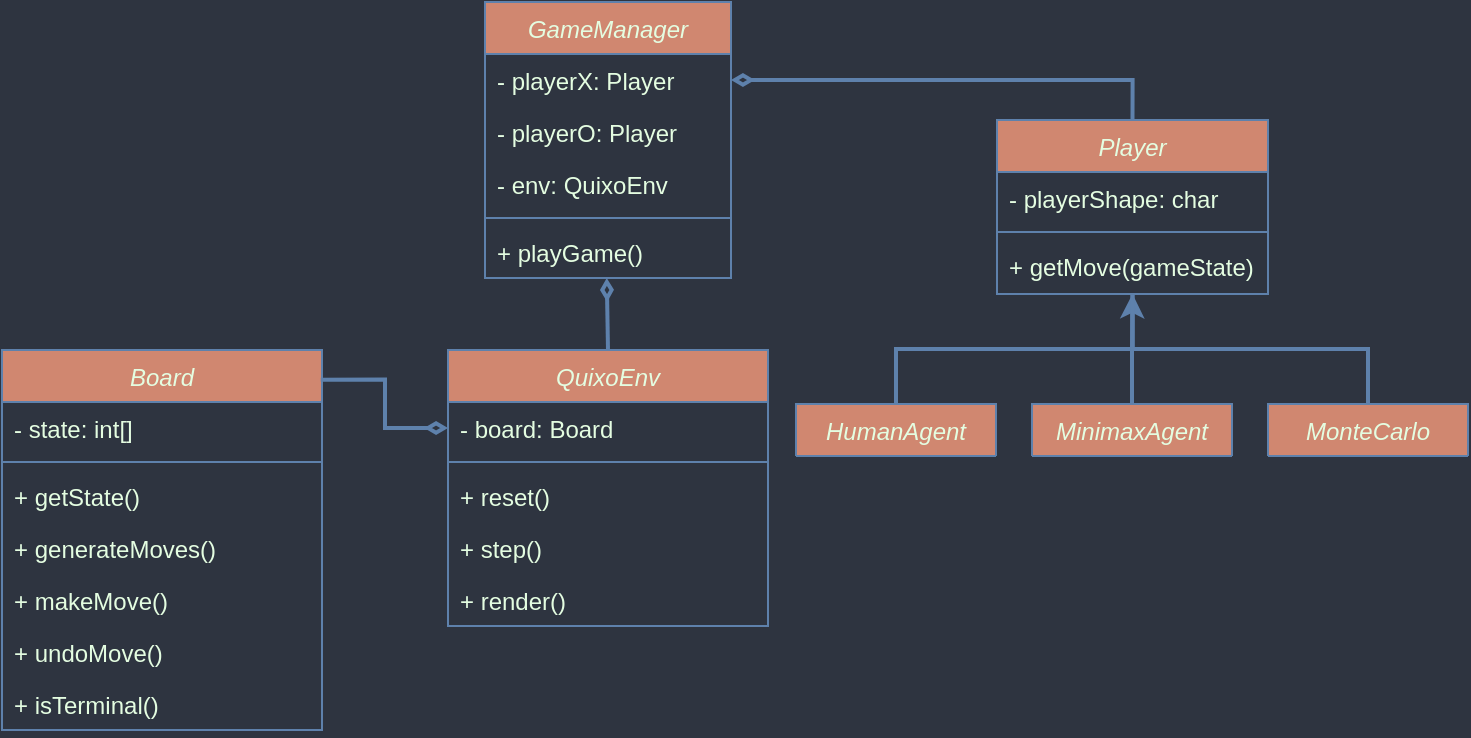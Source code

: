 <mxfile version="21.6.2" type="device">
  <diagram id="C5RBs43oDa-KdzZeNtuy" name="Page-1">
    <mxGraphModel dx="1470" dy="877" grid="0" gridSize="10" guides="1" tooltips="1" connect="1" arrows="1" fold="1" page="0" pageScale="1" pageWidth="827" pageHeight="1169" background="#2E3440" math="0" shadow="0">
      <root>
        <mxCell id="WIyWlLk6GJQsqaUBKTNV-0" />
        <mxCell id="WIyWlLk6GJQsqaUBKTNV-1" parent="WIyWlLk6GJQsqaUBKTNV-0" />
        <mxCell id="zkfFHV4jXpPFQw0GAbJ--0" value="Board" style="swimlane;fontStyle=2;align=center;verticalAlign=top;childLayout=stackLayout;horizontal=1;startSize=26;horizontalStack=0;resizeParent=1;resizeLast=0;collapsible=1;marginBottom=0;rounded=0;shadow=0;strokeWidth=1;labelBackgroundColor=none;fillColor=#D08770;strokeColor=#5E81AC;fontColor=#E4FDE1;" parent="WIyWlLk6GJQsqaUBKTNV-1" vertex="1">
          <mxGeometry x="-13" y="55" width="160" height="190" as="geometry">
            <mxRectangle x="110" y="57" width="160" height="26" as="alternateBounds" />
          </mxGeometry>
        </mxCell>
        <mxCell id="zkfFHV4jXpPFQw0GAbJ--2" value="- state: int[]" style="text;align=left;verticalAlign=top;spacingLeft=4;spacingRight=4;overflow=hidden;rotatable=0;points=[[0,0.5],[1,0.5]];portConstraint=eastwest;rounded=0;shadow=0;html=0;labelBackgroundColor=none;fontColor=#E4FDE1;" parent="zkfFHV4jXpPFQw0GAbJ--0" vertex="1">
          <mxGeometry y="26" width="160" height="26" as="geometry" />
        </mxCell>
        <mxCell id="zkfFHV4jXpPFQw0GAbJ--4" value="" style="line;html=1;strokeWidth=1;align=left;verticalAlign=middle;spacingTop=-1;spacingLeft=3;spacingRight=3;rotatable=0;labelPosition=right;points=[];portConstraint=eastwest;labelBackgroundColor=none;fillColor=#F45B69;strokeColor=#5E81AC;fontColor=#E4FDE1;" parent="zkfFHV4jXpPFQw0GAbJ--0" vertex="1">
          <mxGeometry y="52" width="160" height="8" as="geometry" />
        </mxCell>
        <mxCell id="bQTcI2HWRLcwi5GpzZCF-45" value="+ getState()" style="text;align=left;verticalAlign=top;spacingLeft=4;spacingRight=4;overflow=hidden;rotatable=0;points=[[0,0.5],[1,0.5]];portConstraint=eastwest;rounded=0;shadow=0;html=0;labelBackgroundColor=none;fontColor=#E4FDE1;" parent="zkfFHV4jXpPFQw0GAbJ--0" vertex="1">
          <mxGeometry y="60" width="160" height="26" as="geometry" />
        </mxCell>
        <mxCell id="bQTcI2HWRLcwi5GpzZCF-0" value="+ generateMoves()" style="text;align=left;verticalAlign=top;spacingLeft=4;spacingRight=4;overflow=hidden;rotatable=0;points=[[0,0.5],[1,0.5]];portConstraint=eastwest;rounded=0;shadow=0;html=0;labelBackgroundColor=none;fontColor=#E4FDE1;" parent="zkfFHV4jXpPFQw0GAbJ--0" vertex="1">
          <mxGeometry y="86" width="160" height="26" as="geometry" />
        </mxCell>
        <mxCell id="bQTcI2HWRLcwi5GpzZCF-34" value="+ makeMove()" style="text;align=left;verticalAlign=top;spacingLeft=4;spacingRight=4;overflow=hidden;rotatable=0;points=[[0,0.5],[1,0.5]];portConstraint=eastwest;rounded=0;shadow=0;html=0;labelBackgroundColor=none;fontColor=#E4FDE1;" parent="zkfFHV4jXpPFQw0GAbJ--0" vertex="1">
          <mxGeometry y="112" width="160" height="26" as="geometry" />
        </mxCell>
        <mxCell id="bQTcI2HWRLcwi5GpzZCF-3" value="+ undoMove()" style="text;align=left;verticalAlign=top;spacingLeft=4;spacingRight=4;overflow=hidden;rotatable=0;points=[[0,0.5],[1,0.5]];portConstraint=eastwest;rounded=0;shadow=0;html=0;labelBackgroundColor=none;fontColor=#E4FDE1;" parent="zkfFHV4jXpPFQw0GAbJ--0" vertex="1">
          <mxGeometry y="138" width="160" height="26" as="geometry" />
        </mxCell>
        <mxCell id="bQTcI2HWRLcwi5GpzZCF-1" value="+ isTerminal()" style="text;align=left;verticalAlign=top;spacingLeft=4;spacingRight=4;overflow=hidden;rotatable=0;points=[[0,0.5],[1,0.5]];portConstraint=eastwest;rounded=0;shadow=0;html=0;labelBackgroundColor=none;fontColor=#E4FDE1;" parent="zkfFHV4jXpPFQw0GAbJ--0" vertex="1">
          <mxGeometry y="164" width="160" height="26" as="geometry" />
        </mxCell>
        <mxCell id="bQTcI2HWRLcwi5GpzZCF-43" style="edgeStyle=orthogonalEdgeStyle;rounded=0;orthogonalLoop=1;jettySize=auto;html=1;exitX=0.5;exitY=0;exitDx=0;exitDy=0;entryX=1;entryY=0.5;entryDx=0;entryDy=0;strokeColor=#5E81AC;fontColor=#E4FDE1;fillColor=#F45B69;endArrow=diamondThin;endFill=0;strokeWidth=2;" parent="WIyWlLk6GJQsqaUBKTNV-1" source="bQTcI2HWRLcwi5GpzZCF-4" target="bQTcI2HWRLcwi5GpzZCF-36" edge="1">
          <mxGeometry relative="1" as="geometry" />
        </mxCell>
        <mxCell id="bQTcI2HWRLcwi5GpzZCF-4" value="Player" style="swimlane;fontStyle=2;align=center;verticalAlign=top;childLayout=stackLayout;horizontal=1;startSize=26;horizontalStack=0;resizeParent=1;resizeLast=0;collapsible=1;marginBottom=0;rounded=0;shadow=0;strokeWidth=1;labelBackgroundColor=none;fillColor=#D08770;strokeColor=#5E81AC;fontColor=#E4FDE1;" parent="WIyWlLk6GJQsqaUBKTNV-1" vertex="1">
          <mxGeometry x="484.5" y="-60" width="135.5" height="87" as="geometry">
            <mxRectangle x="110" y="57" width="160" height="26" as="alternateBounds" />
          </mxGeometry>
        </mxCell>
        <mxCell id="bQTcI2HWRLcwi5GpzZCF-30" value="- playerShape: char" style="text;align=left;verticalAlign=top;spacingLeft=4;spacingRight=4;overflow=hidden;rotatable=0;points=[[0,0.5],[1,0.5]];portConstraint=eastwest;rounded=0;shadow=0;html=0;labelBackgroundColor=none;fontColor=#E4FDE1;" parent="bQTcI2HWRLcwi5GpzZCF-4" vertex="1">
          <mxGeometry y="26" width="135.5" height="26" as="geometry" />
        </mxCell>
        <mxCell id="bQTcI2HWRLcwi5GpzZCF-6" value="" style="line;html=1;strokeWidth=1;align=left;verticalAlign=middle;spacingTop=-1;spacingLeft=3;spacingRight=3;rotatable=0;labelPosition=right;points=[];portConstraint=eastwest;labelBackgroundColor=none;fillColor=#F45B69;strokeColor=#5E81AC;fontColor=#E4FDE1;" parent="bQTcI2HWRLcwi5GpzZCF-4" vertex="1">
          <mxGeometry y="52" width="135.5" height="8" as="geometry" />
        </mxCell>
        <mxCell id="bQTcI2HWRLcwi5GpzZCF-9" value="+ getMove(gameState)" style="text;align=left;verticalAlign=top;spacingLeft=4;spacingRight=4;overflow=hidden;rotatable=0;points=[[0,0.5],[1,0.5]];portConstraint=eastwest;rounded=0;shadow=0;html=0;labelBackgroundColor=none;fontColor=#E4FDE1;" parent="bQTcI2HWRLcwi5GpzZCF-4" vertex="1">
          <mxGeometry y="60" width="135.5" height="26" as="geometry" />
        </mxCell>
        <mxCell id="bQTcI2HWRLcwi5GpzZCF-22" style="edgeStyle=orthogonalEdgeStyle;rounded=0;orthogonalLoop=1;jettySize=auto;html=1;exitX=0.5;exitY=0;exitDx=0;exitDy=0;entryX=0.5;entryY=1;entryDx=0;entryDy=0;endArrow=none;endFill=0;labelBackgroundColor=none;strokeColor=#5E81AC;fontColor=default;strokeWidth=2;" parent="WIyWlLk6GJQsqaUBKTNV-1" source="bQTcI2HWRLcwi5GpzZCF-14" target="bQTcI2HWRLcwi5GpzZCF-4" edge="1">
          <mxGeometry relative="1" as="geometry">
            <mxPoint x="552" y="96" as="targetPoint" />
          </mxGeometry>
        </mxCell>
        <mxCell id="bQTcI2HWRLcwi5GpzZCF-14" value="HumanAgent" style="swimlane;fontStyle=2;align=center;verticalAlign=top;childLayout=stackLayout;horizontal=1;startSize=26;horizontalStack=0;resizeParent=1;resizeLast=0;collapsible=1;marginBottom=0;rounded=0;shadow=0;strokeWidth=1;labelBackgroundColor=none;fillColor=#D08770;strokeColor=#5E81AC;fontColor=#E4FDE1;" parent="WIyWlLk6GJQsqaUBKTNV-1" vertex="1" collapsed="1">
          <mxGeometry x="384" y="82" width="100" height="26" as="geometry">
            <mxRectangle x="404" y="230" width="100" height="34" as="alternateBounds" />
          </mxGeometry>
        </mxCell>
        <mxCell id="bQTcI2HWRLcwi5GpzZCF-16" value="" style="line;html=1;strokeWidth=1;align=left;verticalAlign=middle;spacingTop=-1;spacingLeft=3;spacingRight=3;rotatable=0;labelPosition=right;points=[];portConstraint=eastwest;labelBackgroundColor=none;fillColor=#F45B69;strokeColor=none;fontColor=#E4FDE1;" parent="bQTcI2HWRLcwi5GpzZCF-14" vertex="1">
          <mxGeometry y="26" width="100" height="8" as="geometry" />
        </mxCell>
        <mxCell id="bQTcI2HWRLcwi5GpzZCF-23" style="edgeStyle=orthogonalEdgeStyle;rounded=0;orthogonalLoop=1;jettySize=auto;html=1;exitX=0.5;exitY=0;exitDx=0;exitDy=0;strokeColor=#5E81AC;endArrow=classic;endFill=1;entryX=0.5;entryY=1;entryDx=0;entryDy=0;labelBackgroundColor=none;fontColor=default;strokeWidth=2;" parent="WIyWlLk6GJQsqaUBKTNV-1" source="bQTcI2HWRLcwi5GpzZCF-18" target="bQTcI2HWRLcwi5GpzZCF-4" edge="1">
          <mxGeometry relative="1" as="geometry">
            <mxPoint x="573" y="99" as="targetPoint" />
          </mxGeometry>
        </mxCell>
        <mxCell id="bQTcI2HWRLcwi5GpzZCF-18" value="MinimaxAgent" style="swimlane;fontStyle=2;align=center;verticalAlign=top;childLayout=stackLayout;horizontal=1;startSize=26;horizontalStack=0;resizeParent=1;resizeLast=0;collapsible=1;marginBottom=0;rounded=0;shadow=0;strokeWidth=1;labelBackgroundColor=none;fillColor=#D08770;strokeColor=#5E81AC;fontColor=#E4FDE1;" parent="WIyWlLk6GJQsqaUBKTNV-1" vertex="1" collapsed="1">
          <mxGeometry x="502" y="82" width="100" height="26" as="geometry">
            <mxRectangle x="523.25" y="230" width="100" height="34" as="alternateBounds" />
          </mxGeometry>
        </mxCell>
        <mxCell id="bQTcI2HWRLcwi5GpzZCF-20" value="" style="line;html=1;strokeWidth=1;align=left;verticalAlign=middle;spacingTop=-1;spacingLeft=3;spacingRight=3;rotatable=0;labelPosition=right;points=[];portConstraint=eastwest;labelBackgroundColor=none;fillColor=#F45B69;strokeColor=none;fontColor=#E4FDE1;" parent="bQTcI2HWRLcwi5GpzZCF-18" vertex="1">
          <mxGeometry y="26" width="100" height="8" as="geometry" />
        </mxCell>
        <mxCell id="bQTcI2HWRLcwi5GpzZCF-24" style="edgeStyle=orthogonalEdgeStyle;rounded=0;orthogonalLoop=1;jettySize=auto;html=1;exitX=0.5;exitY=0;exitDx=0;exitDy=0;strokeColor=#5E81AC;endArrow=none;endFill=0;entryX=0.5;entryY=1;entryDx=0;entryDy=0;labelBackgroundColor=none;fontColor=default;strokeWidth=2;" parent="WIyWlLk6GJQsqaUBKTNV-1" source="bQTcI2HWRLcwi5GpzZCF-25" target="bQTcI2HWRLcwi5GpzZCF-4" edge="1">
          <mxGeometry relative="1" as="geometry">
            <mxPoint x="713" y="41" as="targetPoint" />
          </mxGeometry>
        </mxCell>
        <mxCell id="bQTcI2HWRLcwi5GpzZCF-25" value="MonteCarlo" style="swimlane;fontStyle=2;align=center;verticalAlign=top;childLayout=stackLayout;horizontal=1;startSize=26;horizontalStack=0;resizeParent=1;resizeLast=0;collapsible=1;marginBottom=0;rounded=0;shadow=0;strokeWidth=1;labelBackgroundColor=none;fillColor=#D08770;strokeColor=#5E81AC;fontColor=#E4FDE1;" parent="WIyWlLk6GJQsqaUBKTNV-1" vertex="1" collapsed="1">
          <mxGeometry x="620" y="82" width="100" height="26" as="geometry">
            <mxRectangle x="643" y="230" width="97" height="34" as="alternateBounds" />
          </mxGeometry>
        </mxCell>
        <mxCell id="bQTcI2HWRLcwi5GpzZCF-26" value="" style="line;html=1;strokeWidth=1;align=left;verticalAlign=middle;spacingTop=-1;spacingLeft=3;spacingRight=3;rotatable=0;labelPosition=right;points=[];portConstraint=eastwest;labelBackgroundColor=none;fillColor=#F45B69;strokeColor=none;fontColor=#E4FDE1;" parent="bQTcI2HWRLcwi5GpzZCF-25" vertex="1">
          <mxGeometry y="26" width="97" height="8" as="geometry" />
        </mxCell>
        <mxCell id="bQTcI2HWRLcwi5GpzZCF-35" value="GameManager" style="swimlane;fontStyle=2;align=center;verticalAlign=top;childLayout=stackLayout;horizontal=1;startSize=26;horizontalStack=0;resizeParent=1;resizeLast=0;collapsible=1;marginBottom=0;rounded=0;shadow=0;strokeWidth=1;labelBackgroundColor=none;fillColor=#D08770;strokeColor=#5E81AC;fontColor=#E4FDE1;" parent="WIyWlLk6GJQsqaUBKTNV-1" vertex="1">
          <mxGeometry x="228.5" y="-119" width="123" height="138" as="geometry">
            <mxRectangle x="110" y="57" width="160" height="26" as="alternateBounds" />
          </mxGeometry>
        </mxCell>
        <mxCell id="bQTcI2HWRLcwi5GpzZCF-36" value="- playerX: Player" style="text;align=left;verticalAlign=top;spacingLeft=4;spacingRight=4;overflow=hidden;rotatable=0;points=[[0,0.5],[1,0.5]];portConstraint=eastwest;rounded=0;shadow=0;html=0;labelBackgroundColor=none;fontColor=#E4FDE1;" parent="bQTcI2HWRLcwi5GpzZCF-35" vertex="1">
          <mxGeometry y="26" width="123" height="26" as="geometry" />
        </mxCell>
        <mxCell id="bQTcI2HWRLcwi5GpzZCF-39" value="- playerO: Player" style="text;align=left;verticalAlign=top;spacingLeft=4;spacingRight=4;overflow=hidden;rotatable=0;points=[[0,0.5],[1,0.5]];portConstraint=eastwest;rounded=0;shadow=0;html=0;labelBackgroundColor=none;fontColor=#E4FDE1;" parent="bQTcI2HWRLcwi5GpzZCF-35" vertex="1">
          <mxGeometry y="52" width="123" height="26" as="geometry" />
        </mxCell>
        <mxCell id="bQTcI2HWRLcwi5GpzZCF-40" value="- env: QuixoEnv" style="text;align=left;verticalAlign=top;spacingLeft=4;spacingRight=4;overflow=hidden;rotatable=0;points=[[0,0.5],[1,0.5]];portConstraint=eastwest;rounded=0;shadow=0;html=0;labelBackgroundColor=none;fontColor=#E4FDE1;" parent="bQTcI2HWRLcwi5GpzZCF-35" vertex="1">
          <mxGeometry y="78" width="123" height="26" as="geometry" />
        </mxCell>
        <mxCell id="bQTcI2HWRLcwi5GpzZCF-37" value="" style="line;html=1;strokeWidth=1;align=left;verticalAlign=middle;spacingTop=-1;spacingLeft=3;spacingRight=3;rotatable=0;labelPosition=right;points=[];portConstraint=eastwest;labelBackgroundColor=none;fillColor=#F45B69;strokeColor=#5E81AC;fontColor=#E4FDE1;" parent="bQTcI2HWRLcwi5GpzZCF-35" vertex="1">
          <mxGeometry y="104" width="123" height="8" as="geometry" />
        </mxCell>
        <mxCell id="bQTcI2HWRLcwi5GpzZCF-41" value="+ playGame()" style="text;align=left;verticalAlign=top;spacingLeft=4;spacingRight=4;overflow=hidden;rotatable=0;points=[[0,0.5],[1,0.5]];portConstraint=eastwest;rounded=0;shadow=0;html=0;labelBackgroundColor=none;fontColor=#E4FDE1;" parent="bQTcI2HWRLcwi5GpzZCF-35" vertex="1">
          <mxGeometry y="112" width="123" height="26" as="geometry" />
        </mxCell>
        <mxCell id="oc1LJvxSN1wgHtoVP_5k-1" value="QuixoEnv" style="swimlane;fontStyle=2;align=center;verticalAlign=top;childLayout=stackLayout;horizontal=1;startSize=26;horizontalStack=0;resizeParent=1;resizeLast=0;collapsible=1;marginBottom=0;rounded=0;shadow=0;strokeWidth=1;labelBackgroundColor=none;fillColor=#D08770;strokeColor=#5E81AC;fontColor=#E4FDE1;" vertex="1" parent="WIyWlLk6GJQsqaUBKTNV-1">
          <mxGeometry x="210" y="55" width="160" height="138" as="geometry">
            <mxRectangle x="110" y="57" width="160" height="26" as="alternateBounds" />
          </mxGeometry>
        </mxCell>
        <mxCell id="oc1LJvxSN1wgHtoVP_5k-2" value="- board: Board" style="text;align=left;verticalAlign=top;spacingLeft=4;spacingRight=4;overflow=hidden;rotatable=0;points=[[0,0.5],[1,0.5]];portConstraint=eastwest;rounded=0;shadow=0;html=0;labelBackgroundColor=none;fontColor=#E4FDE1;" vertex="1" parent="oc1LJvxSN1wgHtoVP_5k-1">
          <mxGeometry y="26" width="160" height="26" as="geometry" />
        </mxCell>
        <mxCell id="oc1LJvxSN1wgHtoVP_5k-3" value="" style="line;html=1;strokeWidth=1;align=left;verticalAlign=middle;spacingTop=-1;spacingLeft=3;spacingRight=3;rotatable=0;labelPosition=right;points=[];portConstraint=eastwest;labelBackgroundColor=none;fillColor=#F45B69;strokeColor=#5E81AC;fontColor=#E4FDE1;" vertex="1" parent="oc1LJvxSN1wgHtoVP_5k-1">
          <mxGeometry y="52" width="160" height="8" as="geometry" />
        </mxCell>
        <mxCell id="oc1LJvxSN1wgHtoVP_5k-4" value="+ reset()" style="text;align=left;verticalAlign=top;spacingLeft=4;spacingRight=4;overflow=hidden;rotatable=0;points=[[0,0.5],[1,0.5]];portConstraint=eastwest;rounded=0;shadow=0;html=0;labelBackgroundColor=none;fontColor=#E4FDE1;" vertex="1" parent="oc1LJvxSN1wgHtoVP_5k-1">
          <mxGeometry y="60" width="160" height="26" as="geometry" />
        </mxCell>
        <mxCell id="oc1LJvxSN1wgHtoVP_5k-5" value="+ step()" style="text;align=left;verticalAlign=top;spacingLeft=4;spacingRight=4;overflow=hidden;rotatable=0;points=[[0,0.5],[1,0.5]];portConstraint=eastwest;rounded=0;shadow=0;html=0;labelBackgroundColor=none;fontColor=#E4FDE1;" vertex="1" parent="oc1LJvxSN1wgHtoVP_5k-1">
          <mxGeometry y="86" width="160" height="26" as="geometry" />
        </mxCell>
        <mxCell id="oc1LJvxSN1wgHtoVP_5k-6" value="+ render()" style="text;align=left;verticalAlign=top;spacingLeft=4;spacingRight=4;overflow=hidden;rotatable=0;points=[[0,0.5],[1,0.5]];portConstraint=eastwest;rounded=0;shadow=0;html=0;labelBackgroundColor=none;fontColor=#E4FDE1;" vertex="1" parent="oc1LJvxSN1wgHtoVP_5k-1">
          <mxGeometry y="112" width="160" height="26" as="geometry" />
        </mxCell>
        <mxCell id="oc1LJvxSN1wgHtoVP_5k-11" style="edgeStyle=orthogonalEdgeStyle;rounded=0;orthogonalLoop=1;jettySize=auto;html=1;exitX=0.5;exitY=0;exitDx=0;exitDy=0;strokeColor=#5E81AC;fontColor=#E4FDE1;fillColor=#F45B69;endArrow=diamondThin;endFill=0;strokeWidth=2;entryX=0.495;entryY=1;entryDx=0;entryDy=0;entryPerimeter=0;" edge="1" parent="WIyWlLk6GJQsqaUBKTNV-1" source="oc1LJvxSN1wgHtoVP_5k-1" target="bQTcI2HWRLcwi5GpzZCF-41">
          <mxGeometry relative="1" as="geometry">
            <mxPoint x="518" y="259" as="sourcePoint" />
            <mxPoint x="288" y="28" as="targetPoint" />
          </mxGeometry>
        </mxCell>
        <mxCell id="oc1LJvxSN1wgHtoVP_5k-12" style="edgeStyle=orthogonalEdgeStyle;rounded=0;orthogonalLoop=1;jettySize=auto;html=1;exitX=0.996;exitY=0.078;exitDx=0;exitDy=0;entryX=0;entryY=0.5;entryDx=0;entryDy=0;strokeColor=#5E81AC;fontColor=#E4FDE1;fillColor=#F45B69;endArrow=diamondThin;endFill=0;strokeWidth=2;exitPerimeter=0;" edge="1" parent="WIyWlLk6GJQsqaUBKTNV-1" source="zkfFHV4jXpPFQw0GAbJ--0" target="oc1LJvxSN1wgHtoVP_5k-2">
          <mxGeometry relative="1" as="geometry">
            <mxPoint x="274" y="222" as="sourcePoint" />
            <mxPoint x="133" y="183" as="targetPoint" />
          </mxGeometry>
        </mxCell>
      </root>
    </mxGraphModel>
  </diagram>
</mxfile>
